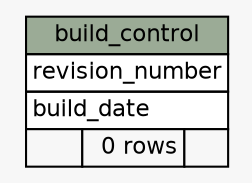 // dot 2.16.1 on Linux 2.6.25.6-27.fc8
digraph "build_control" {
  graph [
    rankdir="RL"
    bgcolor="#f7f7f7"
  ];
  node [
    fontname="Helvetica"
    fontsize="11"
    shape="plaintext"
  ];
  edge [
    arrowsize="0.8"
  ];
  "build_control" [
    label=<
    <TABLE BORDER="0" CELLBORDER="1" CELLSPACING="0" BGCOLOR="#ffffff">
      <TR><TD PORT="build_control.heading" COLSPAN="3" BGCOLOR="#9bab96" ALIGN="CENTER">build_control</TD></TR>
      <TR><TD PORT="revision_number" COLSPAN="3" ALIGN="LEFT">revision_number</TD></TR>
      <TR><TD PORT="build_date" COLSPAN="3" ALIGN="LEFT">build_date</TD></TR>
      <TR><TD ALIGN="LEFT" BGCOLOR="#f7f7f7">  </TD><TD ALIGN="RIGHT" BGCOLOR="#f7f7f7">0 rows</TD><TD ALIGN="RIGHT" BGCOLOR="#f7f7f7">  </TD></TR>
    </TABLE>>
    URL="tables/build_control.html#"
    tooltip="build_control"
  ];
}
